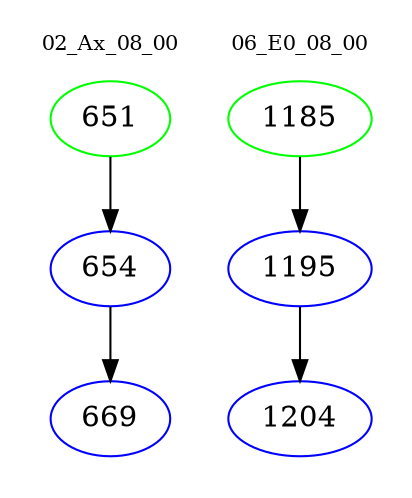 digraph{
subgraph cluster_0 {
color = white
label = "02_Ax_08_00";
fontsize=10;
T0_651 [label="651", color="green"]
T0_651 -> T0_654 [color="black"]
T0_654 [label="654", color="blue"]
T0_654 -> T0_669 [color="black"]
T0_669 [label="669", color="blue"]
}
subgraph cluster_1 {
color = white
label = "06_E0_08_00";
fontsize=10;
T1_1185 [label="1185", color="green"]
T1_1185 -> T1_1195 [color="black"]
T1_1195 [label="1195", color="blue"]
T1_1195 -> T1_1204 [color="black"]
T1_1204 [label="1204", color="blue"]
}
}
